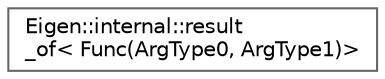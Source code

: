 digraph "类继承关系图"
{
 // LATEX_PDF_SIZE
  bgcolor="transparent";
  edge [fontname=Helvetica,fontsize=10,labelfontname=Helvetica,labelfontsize=10];
  node [fontname=Helvetica,fontsize=10,shape=box,height=0.2,width=0.4];
  rankdir="LR";
  Node0 [id="Node000000",label="Eigen::internal::result\l_of\< Func(ArgType0, ArgType1)\>",height=0.2,width=0.4,color="grey40", fillcolor="white", style="filled",URL="$struct_eigen_1_1internal_1_1result__of_3_01_func_07_arg_type0_00_01_arg_type1_08_4.html",tooltip=" "];
}
